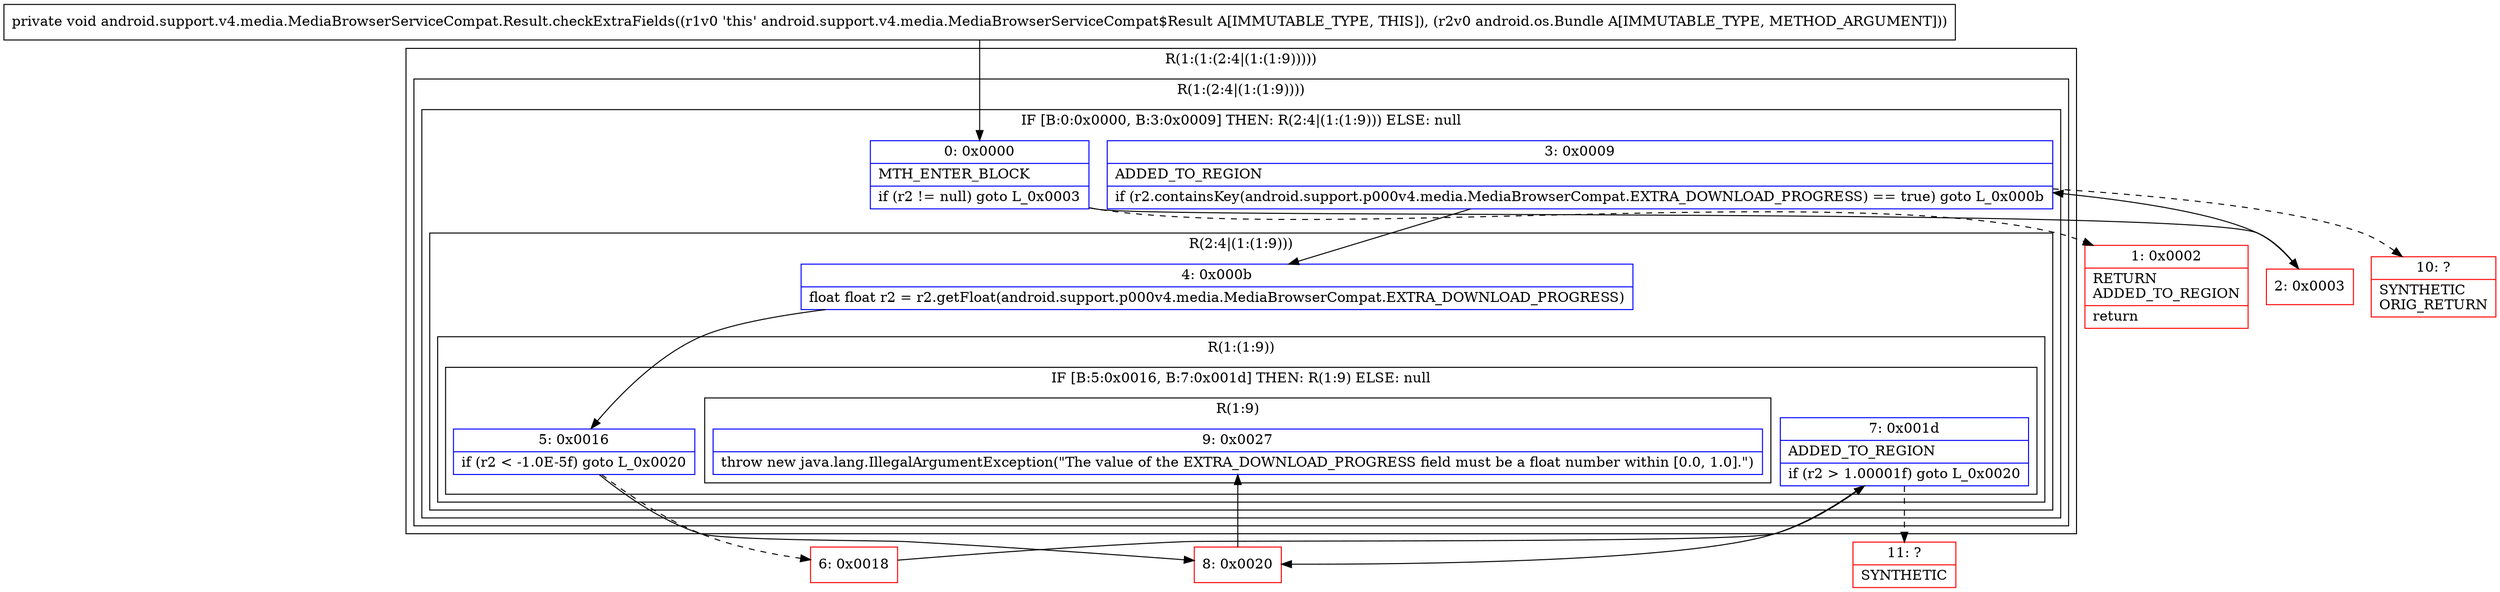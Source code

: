 digraph "CFG forandroid.support.v4.media.MediaBrowserServiceCompat.Result.checkExtraFields(Landroid\/os\/Bundle;)V" {
subgraph cluster_Region_1690652929 {
label = "R(1:(1:(2:4|(1:(1:9)))))";
node [shape=record,color=blue];
subgraph cluster_Region_1665844615 {
label = "R(1:(2:4|(1:(1:9))))";
node [shape=record,color=blue];
subgraph cluster_IfRegion_1293889598 {
label = "IF [B:0:0x0000, B:3:0x0009] THEN: R(2:4|(1:(1:9))) ELSE: null";
node [shape=record,color=blue];
Node_0 [shape=record,label="{0\:\ 0x0000|MTH_ENTER_BLOCK\l|if (r2 != null) goto L_0x0003\l}"];
Node_3 [shape=record,label="{3\:\ 0x0009|ADDED_TO_REGION\l|if (r2.containsKey(android.support.p000v4.media.MediaBrowserCompat.EXTRA_DOWNLOAD_PROGRESS) == true) goto L_0x000b\l}"];
subgraph cluster_Region_2040427425 {
label = "R(2:4|(1:(1:9)))";
node [shape=record,color=blue];
Node_4 [shape=record,label="{4\:\ 0x000b|float float r2 = r2.getFloat(android.support.p000v4.media.MediaBrowserCompat.EXTRA_DOWNLOAD_PROGRESS)\l}"];
subgraph cluster_Region_846445924 {
label = "R(1:(1:9))";
node [shape=record,color=blue];
subgraph cluster_IfRegion_646702474 {
label = "IF [B:5:0x0016, B:7:0x001d] THEN: R(1:9) ELSE: null";
node [shape=record,color=blue];
Node_5 [shape=record,label="{5\:\ 0x0016|if (r2 \< \-1.0E\-5f) goto L_0x0020\l}"];
Node_7 [shape=record,label="{7\:\ 0x001d|ADDED_TO_REGION\l|if (r2 \> 1.00001f) goto L_0x0020\l}"];
subgraph cluster_Region_2096148338 {
label = "R(1:9)";
node [shape=record,color=blue];
Node_9 [shape=record,label="{9\:\ 0x0027|throw new java.lang.IllegalArgumentException(\"The value of the EXTRA_DOWNLOAD_PROGRESS field must be a float number within [0.0, 1.0].\")\l}"];
}
}
}
}
}
}
}
Node_1 [shape=record,color=red,label="{1\:\ 0x0002|RETURN\lADDED_TO_REGION\l|return\l}"];
Node_2 [shape=record,color=red,label="{2\:\ 0x0003}"];
Node_6 [shape=record,color=red,label="{6\:\ 0x0018}"];
Node_8 [shape=record,color=red,label="{8\:\ 0x0020}"];
Node_10 [shape=record,color=red,label="{10\:\ ?|SYNTHETIC\lORIG_RETURN\l}"];
Node_11 [shape=record,color=red,label="{11\:\ ?|SYNTHETIC\l}"];
MethodNode[shape=record,label="{private void android.support.v4.media.MediaBrowserServiceCompat.Result.checkExtraFields((r1v0 'this' android.support.v4.media.MediaBrowserServiceCompat$Result A[IMMUTABLE_TYPE, THIS]), (r2v0 android.os.Bundle A[IMMUTABLE_TYPE, METHOD_ARGUMENT])) }"];
MethodNode -> Node_0;
Node_0 -> Node_1[style=dashed];
Node_0 -> Node_2;
Node_3 -> Node_4;
Node_3 -> Node_10[style=dashed];
Node_4 -> Node_5;
Node_5 -> Node_6[style=dashed];
Node_5 -> Node_8;
Node_7 -> Node_8;
Node_7 -> Node_11[style=dashed];
Node_2 -> Node_3;
Node_6 -> Node_7;
Node_8 -> Node_9;
}

